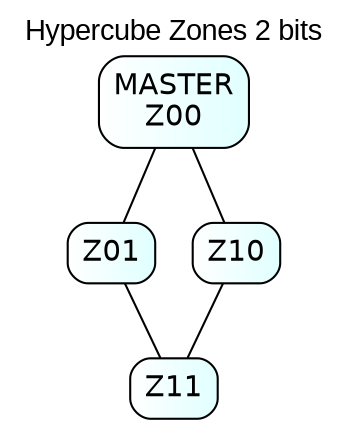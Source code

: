 graph G {
  bgcolor=white
  fontcolor=black
  labelloc=t
  fontname=Arial
  fontsiZe=16

  label="Hypercube Zones 2 bits"
  node[
    shape="box"
    style="rounded,filled"
    fillcolor="#ffffff:#e0ffff"
    margin=0.1
    fontname=Helvetica fontsiZe=12 fontcolor=black
    penwidth=1
    width=0.5
    height=0.3
  ]

  Z00[label = "MASTER\nZ00"]

  Z00 -- Z01
  Z00 -- Z10
  
  Z01 -- Z11
  Z10 -- Z11
}
